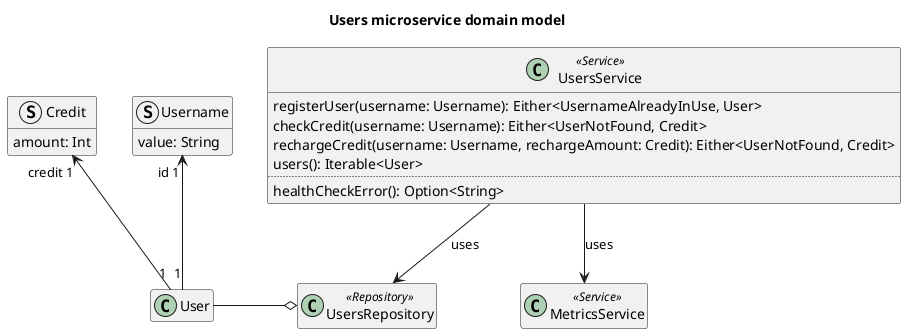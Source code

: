 @startuml users-microservice-domain-model

title Users microservice domain model

class User {}

struct Username {
    value: String
}
User "1" -u-> "id 1" Username

struct Credit {
    amount: Int
}
User "1" -u-> "credit 1" Credit

class UsersRepository <<Repository>>
UsersRepository o-l- User

class UsersService <<Service>> {
    registerUser(username: Username): Either<UsernameAlreadyInUse, User>
    checkCredit(username: Username): Either<UserNotFound, Credit>
    rechargeCredit(username: Username, rechargeAmount: Credit): Either<UserNotFound, Credit>
    users(): Iterable<User>
    ..
    healthCheckError(): Option<String>
}

UsersService --> UsersRepository : "uses"

class MetricsService <<Service>>
UsersService --> MetricsService : "uses"

hide empty members

@enduml
